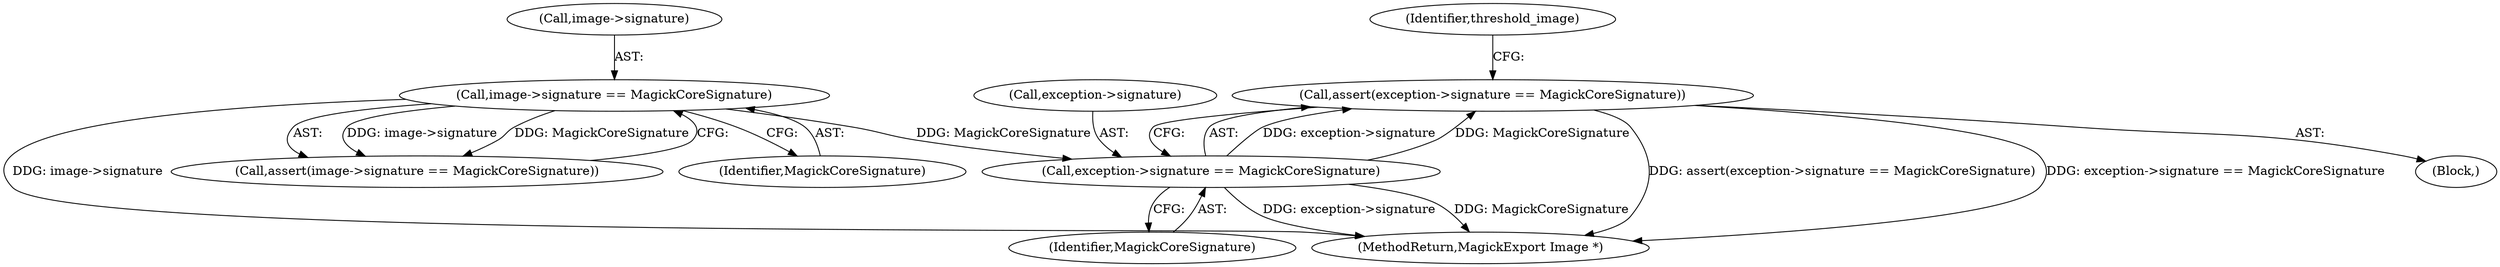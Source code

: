 digraph "0_ImageMagick_55e6dc49f1a381d9d511ee2f888fdc3e3c3e3953@API" {
"1000149" [label="(Call,assert(exception->signature == MagickCoreSignature))"];
"1000150" [label="(Call,exception->signature == MagickCoreSignature)"];
"1000123" [label="(Call,image->signature == MagickCoreSignature)"];
"1000151" [label="(Call,exception->signature)"];
"1000150" [label="(Call,exception->signature == MagickCoreSignature)"];
"1000889" [label="(MethodReturn,MagickExport Image *)"];
"1000124" [label="(Call,image->signature)"];
"1000149" [label="(Call,assert(exception->signature == MagickCoreSignature))"];
"1000123" [label="(Call,image->signature == MagickCoreSignature)"];
"1000156" [label="(Identifier,threshold_image)"];
"1000122" [label="(Call,assert(image->signature == MagickCoreSignature))"];
"1000107" [label="(Block,)"];
"1000154" [label="(Identifier,MagickCoreSignature)"];
"1000127" [label="(Identifier,MagickCoreSignature)"];
"1000149" -> "1000107"  [label="AST: "];
"1000149" -> "1000150"  [label="CFG: "];
"1000150" -> "1000149"  [label="AST: "];
"1000156" -> "1000149"  [label="CFG: "];
"1000149" -> "1000889"  [label="DDG: assert(exception->signature == MagickCoreSignature)"];
"1000149" -> "1000889"  [label="DDG: exception->signature == MagickCoreSignature"];
"1000150" -> "1000149"  [label="DDG: exception->signature"];
"1000150" -> "1000149"  [label="DDG: MagickCoreSignature"];
"1000150" -> "1000154"  [label="CFG: "];
"1000151" -> "1000150"  [label="AST: "];
"1000154" -> "1000150"  [label="AST: "];
"1000150" -> "1000889"  [label="DDG: exception->signature"];
"1000150" -> "1000889"  [label="DDG: MagickCoreSignature"];
"1000123" -> "1000150"  [label="DDG: MagickCoreSignature"];
"1000123" -> "1000122"  [label="AST: "];
"1000123" -> "1000127"  [label="CFG: "];
"1000124" -> "1000123"  [label="AST: "];
"1000127" -> "1000123"  [label="AST: "];
"1000122" -> "1000123"  [label="CFG: "];
"1000123" -> "1000889"  [label="DDG: image->signature"];
"1000123" -> "1000122"  [label="DDG: image->signature"];
"1000123" -> "1000122"  [label="DDG: MagickCoreSignature"];
}
